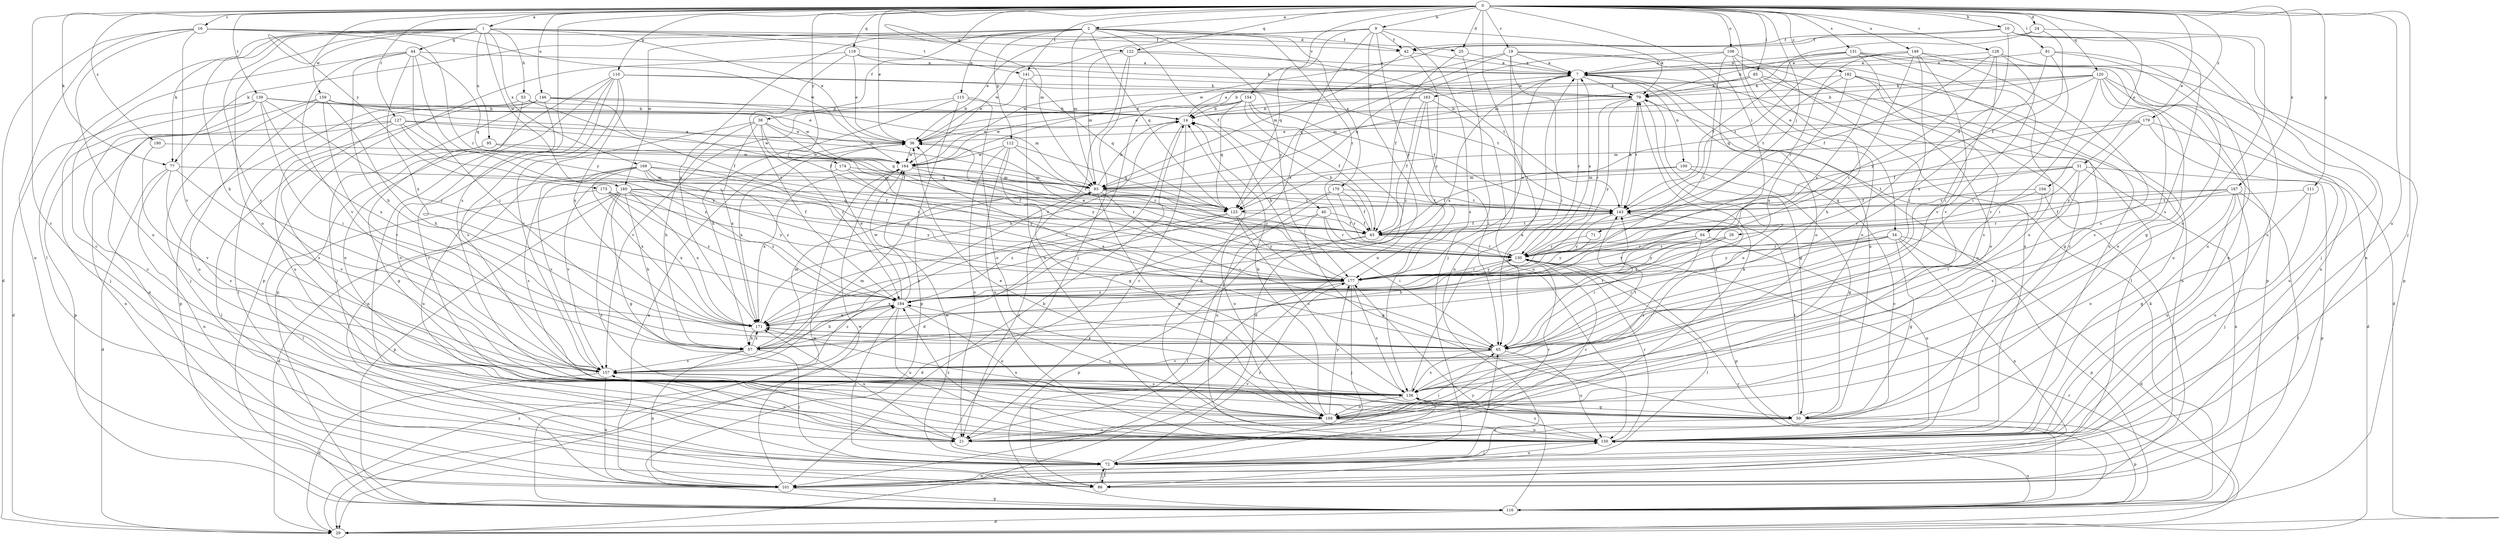strict digraph  {
0;
1;
2;
7;
9;
10;
14;
16;
19;
21;
24;
25;
26;
29;
31;
34;
36;
38;
40;
42;
43;
44;
50;
53;
57;
64;
65;
71;
72;
77;
79;
81;
85;
86;
93;
95;
100;
101;
104;
108;
109;
110;
111;
112;
115;
116;
119;
120;
122;
123;
127;
128;
130;
131;
136;
139;
141;
143;
146;
149;
150;
154;
157;
159;
160;
163;
164;
167;
169;
170;
171;
173;
174;
177;
179;
180;
182;
184;
0 -> 1  [label=a];
0 -> 2  [label=a];
0 -> 9  [label=b];
0 -> 10  [label=b];
0 -> 16  [label=c];
0 -> 19  [label=c];
0 -> 21  [label=c];
0 -> 24  [label=d];
0 -> 25  [label=d];
0 -> 31  [label=e];
0 -> 34  [label=e];
0 -> 36  [label=e];
0 -> 64  [label=i];
0 -> 65  [label=i];
0 -> 71  [label=j];
0 -> 72  [label=j];
0 -> 77  [label=k];
0 -> 81  [label=l];
0 -> 85  [label=l];
0 -> 93  [label=m];
0 -> 104  [label=o];
0 -> 108  [label=o];
0 -> 110  [label=p];
0 -> 111  [label=p];
0 -> 119  [label=q];
0 -> 120  [label=q];
0 -> 122  [label=q];
0 -> 127  [label=r];
0 -> 128  [label=r];
0 -> 131  [label=s];
0 -> 136  [label=s];
0 -> 139  [label=t];
0 -> 141  [label=t];
0 -> 146  [label=u];
0 -> 149  [label=u];
0 -> 150  [label=u];
0 -> 154  [label=v];
0 -> 167  [label=x];
0 -> 173  [label=y];
0 -> 174  [label=y];
0 -> 179  [label=z];
0 -> 180  [label=z];
0 -> 182  [label=z];
1 -> 25  [label=d];
1 -> 36  [label=e];
1 -> 44  [label=g];
1 -> 53  [label=h];
1 -> 57  [label=h];
1 -> 77  [label=k];
1 -> 86  [label=l];
1 -> 95  [label=n];
1 -> 109  [label=o];
1 -> 122  [label=q];
1 -> 141  [label=t];
1 -> 157  [label=v];
1 -> 159  [label=w];
1 -> 160  [label=w];
1 -> 169  [label=x];
2 -> 38  [label=f];
2 -> 40  [label=f];
2 -> 42  [label=f];
2 -> 77  [label=k];
2 -> 93  [label=m];
2 -> 112  [label=p];
2 -> 115  [label=p];
2 -> 123  [label=q];
2 -> 130  [label=r];
2 -> 160  [label=w];
2 -> 170  [label=x];
2 -> 171  [label=x];
2 -> 177  [label=y];
7 -> 79  [label=k];
7 -> 86  [label=l];
7 -> 100  [label=n];
7 -> 130  [label=r];
7 -> 150  [label=u];
7 -> 163  [label=w];
7 -> 171  [label=x];
9 -> 36  [label=e];
9 -> 42  [label=f];
9 -> 79  [label=k];
9 -> 101  [label=n];
9 -> 123  [label=q];
9 -> 136  [label=s];
9 -> 164  [label=w];
9 -> 171  [label=x];
9 -> 177  [label=y];
10 -> 26  [label=d];
10 -> 42  [label=f];
10 -> 101  [label=n];
10 -> 136  [label=s];
10 -> 150  [label=u];
10 -> 164  [label=w];
14 -> 7  [label=a];
14 -> 21  [label=c];
14 -> 29  [label=d];
14 -> 36  [label=e];
16 -> 29  [label=d];
16 -> 42  [label=f];
16 -> 101  [label=n];
16 -> 130  [label=r];
16 -> 150  [label=u];
16 -> 157  [label=v];
16 -> 164  [label=w];
19 -> 7  [label=a];
19 -> 65  [label=i];
19 -> 101  [label=n];
19 -> 109  [label=o];
19 -> 123  [label=q];
19 -> 150  [label=u];
19 -> 164  [label=w];
21 -> 65  [label=i];
21 -> 79  [label=k];
21 -> 130  [label=r];
21 -> 157  [label=v];
21 -> 171  [label=x];
24 -> 42  [label=f];
24 -> 43  [label=f];
24 -> 93  [label=m];
24 -> 109  [label=o];
25 -> 7  [label=a];
25 -> 43  [label=f];
25 -> 72  [label=j];
26 -> 65  [label=i];
26 -> 130  [label=r];
26 -> 177  [label=y];
26 -> 184  [label=z];
29 -> 130  [label=r];
29 -> 184  [label=z];
31 -> 43  [label=f];
31 -> 93  [label=m];
31 -> 101  [label=n];
31 -> 116  [label=p];
31 -> 130  [label=r];
31 -> 136  [label=s];
31 -> 143  [label=t];
34 -> 29  [label=d];
34 -> 50  [label=g];
34 -> 65  [label=i];
34 -> 101  [label=n];
34 -> 116  [label=p];
34 -> 130  [label=r];
34 -> 177  [label=y];
34 -> 184  [label=z];
36 -> 164  [label=w];
36 -> 171  [label=x];
36 -> 177  [label=y];
38 -> 36  [label=e];
38 -> 43  [label=f];
38 -> 57  [label=h];
38 -> 101  [label=n];
38 -> 123  [label=q];
38 -> 171  [label=x];
38 -> 184  [label=z];
40 -> 29  [label=d];
40 -> 43  [label=f];
40 -> 50  [label=g];
40 -> 65  [label=i];
40 -> 130  [label=r];
42 -> 7  [label=a];
42 -> 93  [label=m];
42 -> 177  [label=y];
43 -> 14  [label=b];
43 -> 86  [label=l];
43 -> 116  [label=p];
43 -> 130  [label=r];
43 -> 143  [label=t];
44 -> 7  [label=a];
44 -> 21  [label=c];
44 -> 57  [label=h];
44 -> 65  [label=i];
44 -> 123  [label=q];
44 -> 157  [label=v];
44 -> 171  [label=x];
44 -> 177  [label=y];
50 -> 7  [label=a];
50 -> 21  [label=c];
50 -> 36  [label=e];
50 -> 116  [label=p];
50 -> 143  [label=t];
50 -> 171  [label=x];
53 -> 14  [label=b];
53 -> 43  [label=f];
53 -> 109  [label=o];
53 -> 150  [label=u];
57 -> 72  [label=j];
57 -> 93  [label=m];
57 -> 101  [label=n];
57 -> 157  [label=v];
57 -> 171  [label=x];
57 -> 184  [label=z];
64 -> 57  [label=h];
64 -> 130  [label=r];
64 -> 136  [label=s];
64 -> 150  [label=u];
64 -> 177  [label=y];
65 -> 36  [label=e];
65 -> 136  [label=s];
65 -> 143  [label=t];
65 -> 150  [label=u];
65 -> 157  [label=v];
65 -> 171  [label=x];
71 -> 130  [label=r];
71 -> 177  [label=y];
72 -> 65  [label=i];
72 -> 86  [label=l];
72 -> 101  [label=n];
72 -> 136  [label=s];
72 -> 150  [label=u];
72 -> 164  [label=w];
72 -> 177  [label=y];
77 -> 29  [label=d];
77 -> 93  [label=m];
77 -> 101  [label=n];
77 -> 136  [label=s];
77 -> 157  [label=v];
79 -> 14  [label=b];
79 -> 50  [label=g];
79 -> 109  [label=o];
79 -> 130  [label=r];
79 -> 143  [label=t];
79 -> 177  [label=y];
81 -> 7  [label=a];
81 -> 50  [label=g];
81 -> 65  [label=i];
81 -> 150  [label=u];
81 -> 171  [label=x];
85 -> 14  [label=b];
85 -> 36  [label=e];
85 -> 57  [label=h];
85 -> 79  [label=k];
85 -> 109  [label=o];
85 -> 150  [label=u];
86 -> 72  [label=j];
93 -> 14  [label=b];
93 -> 21  [label=c];
93 -> 65  [label=i];
93 -> 109  [label=o];
93 -> 130  [label=r];
93 -> 143  [label=t];
95 -> 50  [label=g];
95 -> 86  [label=l];
95 -> 123  [label=q];
95 -> 164  [label=w];
100 -> 21  [label=c];
100 -> 43  [label=f];
100 -> 50  [label=g];
100 -> 93  [label=m];
101 -> 14  [label=b];
101 -> 36  [label=e];
101 -> 116  [label=p];
101 -> 164  [label=w];
104 -> 65  [label=i];
104 -> 86  [label=l];
104 -> 130  [label=r];
104 -> 143  [label=t];
108 -> 7  [label=a];
108 -> 21  [label=c];
108 -> 109  [label=o];
108 -> 123  [label=q];
108 -> 150  [label=u];
108 -> 184  [label=z];
109 -> 14  [label=b];
109 -> 21  [label=c];
109 -> 150  [label=u];
109 -> 177  [label=y];
109 -> 184  [label=z];
110 -> 21  [label=c];
110 -> 72  [label=j];
110 -> 79  [label=k];
110 -> 116  [label=p];
110 -> 136  [label=s];
110 -> 143  [label=t];
110 -> 157  [label=v];
110 -> 171  [label=x];
111 -> 50  [label=g];
111 -> 143  [label=t];
111 -> 150  [label=u];
112 -> 21  [label=c];
112 -> 50  [label=g];
112 -> 123  [label=q];
112 -> 130  [label=r];
112 -> 150  [label=u];
112 -> 164  [label=w];
115 -> 14  [label=b];
115 -> 57  [label=h];
115 -> 109  [label=o];
115 -> 116  [label=p];
115 -> 157  [label=v];
116 -> 29  [label=d];
116 -> 79  [label=k];
116 -> 130  [label=r];
116 -> 150  [label=u];
116 -> 164  [label=w];
116 -> 177  [label=y];
119 -> 7  [label=a];
119 -> 36  [label=e];
119 -> 79  [label=k];
119 -> 116  [label=p];
119 -> 184  [label=z];
120 -> 14  [label=b];
120 -> 29  [label=d];
120 -> 65  [label=i];
120 -> 79  [label=k];
120 -> 93  [label=m];
120 -> 109  [label=o];
120 -> 123  [label=q];
120 -> 136  [label=s];
120 -> 150  [label=u];
122 -> 7  [label=a];
122 -> 72  [label=j];
122 -> 93  [label=m];
122 -> 143  [label=t];
122 -> 157  [label=v];
123 -> 43  [label=f];
123 -> 57  [label=h];
123 -> 136  [label=s];
123 -> 177  [label=y];
123 -> 184  [label=z];
127 -> 36  [label=e];
127 -> 101  [label=n];
127 -> 116  [label=p];
127 -> 136  [label=s];
127 -> 164  [label=w];
127 -> 177  [label=y];
127 -> 184  [label=z];
128 -> 7  [label=a];
128 -> 43  [label=f];
128 -> 65  [label=i];
128 -> 72  [label=j];
128 -> 157  [label=v];
128 -> 177  [label=y];
130 -> 7  [label=a];
130 -> 21  [label=c];
130 -> 36  [label=e];
130 -> 86  [label=l];
130 -> 177  [label=y];
131 -> 7  [label=a];
131 -> 79  [label=k];
131 -> 101  [label=n];
131 -> 109  [label=o];
131 -> 116  [label=p];
131 -> 143  [label=t];
131 -> 184  [label=z];
136 -> 7  [label=a];
136 -> 50  [label=g];
136 -> 109  [label=o];
136 -> 157  [label=v];
139 -> 14  [label=b];
139 -> 21  [label=c];
139 -> 29  [label=d];
139 -> 36  [label=e];
139 -> 65  [label=i];
139 -> 72  [label=j];
139 -> 171  [label=x];
139 -> 184  [label=z];
141 -> 36  [label=e];
141 -> 79  [label=k];
141 -> 123  [label=q];
141 -> 150  [label=u];
143 -> 43  [label=f];
143 -> 79  [label=k];
143 -> 116  [label=p];
143 -> 177  [label=y];
146 -> 14  [label=b];
146 -> 43  [label=f];
146 -> 72  [label=j];
146 -> 86  [label=l];
146 -> 93  [label=m];
146 -> 109  [label=o];
146 -> 116  [label=p];
149 -> 7  [label=a];
149 -> 65  [label=i];
149 -> 116  [label=p];
149 -> 130  [label=r];
149 -> 136  [label=s];
149 -> 143  [label=t];
149 -> 157  [label=v];
149 -> 184  [label=z];
150 -> 14  [label=b];
150 -> 72  [label=j];
150 -> 130  [label=r];
150 -> 136  [label=s];
150 -> 184  [label=z];
154 -> 14  [label=b];
154 -> 29  [label=d];
154 -> 43  [label=f];
154 -> 123  [label=q];
154 -> 143  [label=t];
154 -> 157  [label=v];
154 -> 164  [label=w];
157 -> 29  [label=d];
157 -> 93  [label=m];
157 -> 101  [label=n];
157 -> 136  [label=s];
157 -> 143  [label=t];
159 -> 14  [label=b];
159 -> 57  [label=h];
159 -> 72  [label=j];
159 -> 93  [label=m];
159 -> 101  [label=n];
159 -> 150  [label=u];
159 -> 157  [label=v];
159 -> 164  [label=w];
160 -> 21  [label=c];
160 -> 29  [label=d];
160 -> 43  [label=f];
160 -> 50  [label=g];
160 -> 57  [label=h];
160 -> 116  [label=p];
160 -> 143  [label=t];
160 -> 171  [label=x];
160 -> 177  [label=y];
160 -> 184  [label=z];
163 -> 14  [label=b];
163 -> 36  [label=e];
163 -> 43  [label=f];
163 -> 65  [label=i];
163 -> 150  [label=u];
163 -> 184  [label=z];
164 -> 93  [label=m];
164 -> 130  [label=r];
164 -> 143  [label=t];
164 -> 171  [label=x];
167 -> 43  [label=f];
167 -> 72  [label=j];
167 -> 86  [label=l];
167 -> 109  [label=o];
167 -> 123  [label=q];
167 -> 130  [label=r];
167 -> 150  [label=u];
169 -> 43  [label=f];
169 -> 93  [label=m];
169 -> 130  [label=r];
169 -> 136  [label=s];
169 -> 150  [label=u];
169 -> 157  [label=v];
169 -> 171  [label=x];
169 -> 177  [label=y];
169 -> 184  [label=z];
170 -> 43  [label=f];
170 -> 109  [label=o];
170 -> 130  [label=r];
170 -> 143  [label=t];
170 -> 150  [label=u];
171 -> 14  [label=b];
171 -> 57  [label=h];
171 -> 65  [label=i];
173 -> 86  [label=l];
173 -> 123  [label=q];
173 -> 171  [label=x];
173 -> 177  [label=y];
173 -> 184  [label=z];
174 -> 43  [label=f];
174 -> 93  [label=m];
174 -> 157  [label=v];
174 -> 177  [label=y];
177 -> 7  [label=a];
177 -> 14  [label=b];
177 -> 21  [label=c];
177 -> 72  [label=j];
177 -> 130  [label=r];
177 -> 136  [label=s];
177 -> 171  [label=x];
177 -> 184  [label=z];
179 -> 29  [label=d];
179 -> 36  [label=e];
179 -> 43  [label=f];
179 -> 93  [label=m];
179 -> 150  [label=u];
179 -> 177  [label=y];
180 -> 157  [label=v];
180 -> 164  [label=w];
182 -> 50  [label=g];
182 -> 79  [label=k];
182 -> 101  [label=n];
182 -> 136  [label=s];
182 -> 143  [label=t];
182 -> 171  [label=x];
184 -> 36  [label=e];
184 -> 57  [label=h];
184 -> 72  [label=j];
184 -> 109  [label=o];
184 -> 150  [label=u];
184 -> 164  [label=w];
184 -> 171  [label=x];
}
